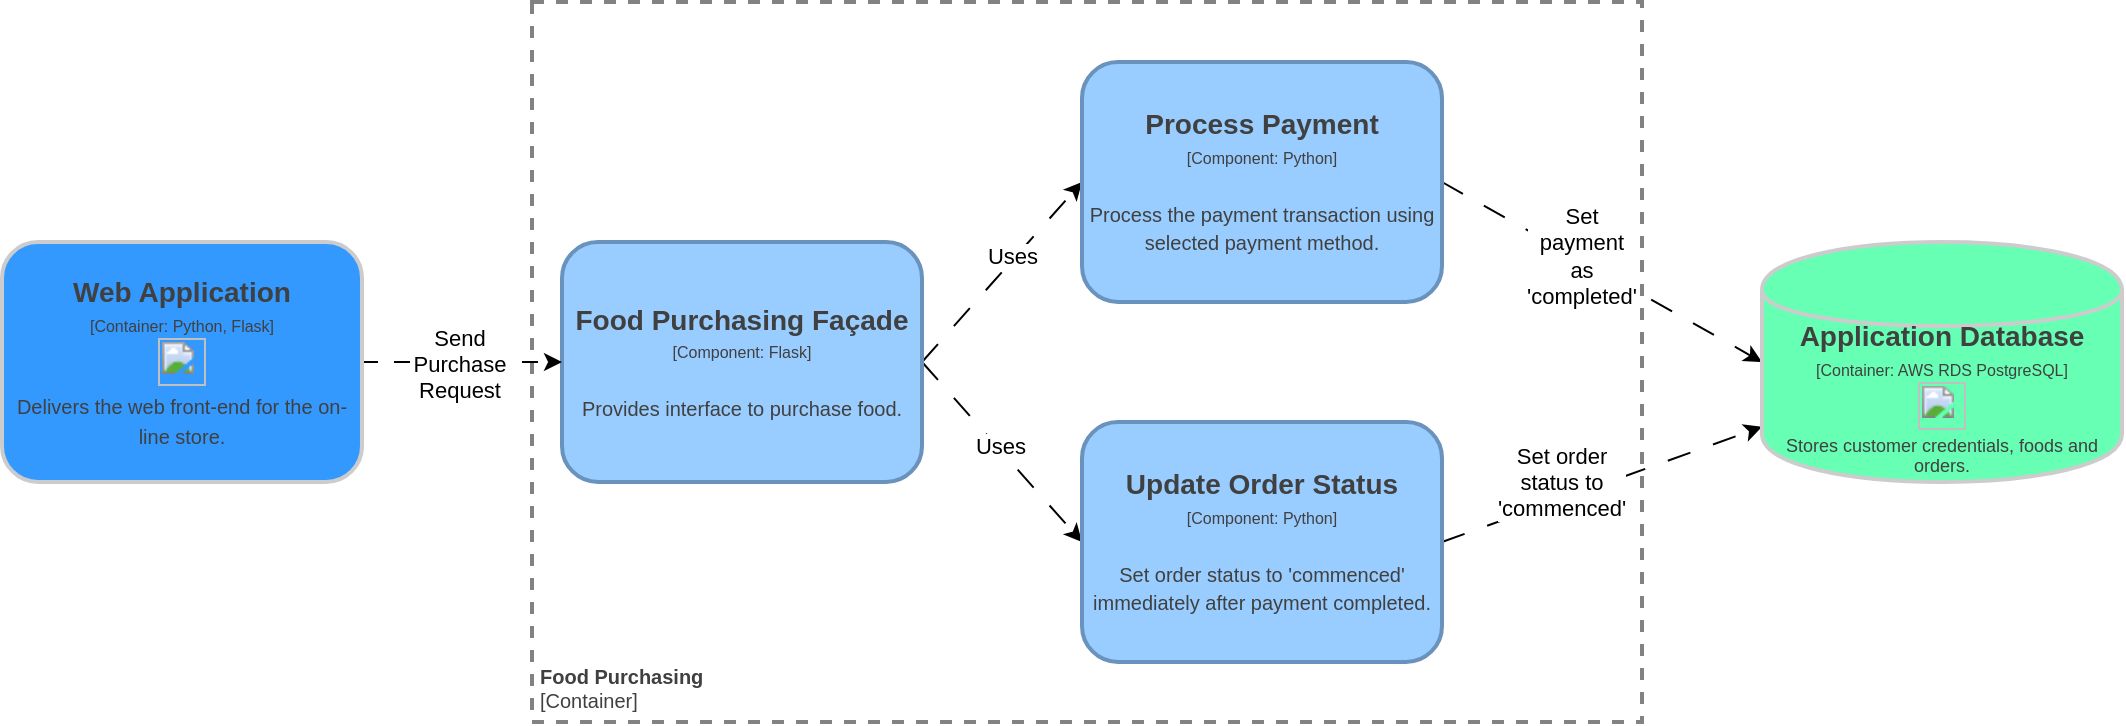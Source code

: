 <mxfile version="24.4.0" type="device">
  <diagram name="Page-1" id="Rh-HeQQqGaOiUNq3bMzJ">
    <mxGraphModel dx="795" dy="537" grid="1" gridSize="10" guides="1" tooltips="1" connect="1" arrows="1" fold="1" page="1" pageScale="1" pageWidth="1169" pageHeight="827" math="0" shadow="0">
      <root>
        <mxCell id="0" />
        <mxCell id="1" parent="0" />
        <object label="&lt;font style=&quot;font-size: 10px&quot;&gt;&lt;b&gt;%name%&lt;/b&gt;&lt;br style=&quot;font-size: 10px&quot;&gt;[Container]&lt;/font&gt;" placeholders="1" name="Food Purchasing" id="rTCtbeZWByj3moGQfVYb-1">
          <mxCell style="rounded=0;whiteSpace=wrap;html=1;strokeColor=#828282;fillColor=none;fontColor=#404040;align=left;labelPosition=center;verticalLabelPosition=middle;verticalAlign=bottom;dashed=1;strokeWidth=2;perimeterSpacing=0;spacing=4;spacingTop=0;fontSize=10;container=0;rotatable=0;metaEdit=1;allowArrows=0;" vertex="1" parent="1">
            <mxGeometry x="325" y="80" width="555" height="360" as="geometry">
              <mxRectangle x="560" y="40" width="110" height="30" as="alternateBounds" />
            </mxGeometry>
          </mxCell>
        </object>
        <mxCell id="rTCtbeZWByj3moGQfVYb-15" style="rounded=0;orthogonalLoop=1;jettySize=auto;html=1;exitX=1;exitY=0.5;exitDx=0;exitDy=0;entryX=0;entryY=0.5;entryDx=0;entryDy=0;dashed=1;dashPattern=12 12;" edge="1" parent="1" source="rTCtbeZWByj3moGQfVYb-2" target="rTCtbeZWByj3moGQfVYb-5">
          <mxGeometry relative="1" as="geometry" />
        </mxCell>
        <mxCell id="rTCtbeZWByj3moGQfVYb-16" value="Uses" style="edgeLabel;html=1;align=center;verticalAlign=middle;resizable=0;points=[];" vertex="1" connectable="0" parent="rTCtbeZWByj3moGQfVYb-15">
          <mxGeometry x="0.149" y="2" relative="1" as="geometry">
            <mxPoint as="offset" />
          </mxGeometry>
        </mxCell>
        <mxCell id="rTCtbeZWByj3moGQfVYb-17" style="rounded=0;orthogonalLoop=1;jettySize=auto;html=1;exitX=1;exitY=0.5;exitDx=0;exitDy=0;entryX=0;entryY=0.5;entryDx=0;entryDy=0;dashed=1;dashPattern=12 12;" edge="1" parent="1" source="rTCtbeZWByj3moGQfVYb-2" target="rTCtbeZWByj3moGQfVYb-6">
          <mxGeometry relative="1" as="geometry" />
        </mxCell>
        <mxCell id="rTCtbeZWByj3moGQfVYb-18" value="Uses" style="edgeLabel;html=1;align=center;verticalAlign=middle;resizable=0;points=[];" vertex="1" connectable="0" parent="rTCtbeZWByj3moGQfVYb-17">
          <mxGeometry x="-0.043" y="2" relative="1" as="geometry">
            <mxPoint x="-1" as="offset" />
          </mxGeometry>
        </mxCell>
        <object label="&lt;div&gt;&lt;span style=&quot;font-size: 14px&quot;&gt;&lt;b&gt;%name%&lt;/b&gt;&lt;/span&gt;&lt;/div&gt;&lt;div&gt;&lt;span style=&quot;font-size: 8px&quot;&gt;[Component: %technology%]&lt;/span&gt;&lt;/div&gt;&lt;div&gt;&lt;span style=&quot;font-size: 8px&quot;&gt;&lt;br&gt;&lt;/span&gt;&lt;/div&gt;&lt;div&gt;&lt;font size=&quot;1&quot;&gt;%description%&lt;/font&gt;&lt;/div&gt;" placeholders="1" name="Food Purchasing Façade" technology="Flask" description="Provides interface to purchase food." id="rTCtbeZWByj3moGQfVYb-2">
          <mxCell style="rounded=1;whiteSpace=wrap;html=1;fillColor=#99CCFF;fontColor=#404040;strokeColor=#6992BD;resizable=0;rotatable=0;strokeWidth=2;metaEdit=1;allowArrows=0;" vertex="1" parent="1">
            <mxGeometry x="340" y="200" width="180" height="120" as="geometry" />
          </mxCell>
        </object>
        <mxCell id="rTCtbeZWByj3moGQfVYb-13" style="rounded=0;orthogonalLoop=1;jettySize=auto;html=1;exitX=1;exitY=0.5;exitDx=0;exitDy=0;entryX=0;entryY=0.5;entryDx=0;entryDy=0;dashed=1;dashPattern=12 12;" edge="1" parent="1" source="rTCtbeZWByj3moGQfVYb-5" target="rTCtbeZWByj3moGQfVYb-8">
          <mxGeometry relative="1" as="geometry" />
        </mxCell>
        <mxCell id="rTCtbeZWByj3moGQfVYb-14" value="Set payment as &#39;completed&#39;" style="edgeLabel;html=1;align=center;verticalAlign=middle;resizable=1;points=[];whiteSpace=wrap;" vertex="1" connectable="0" parent="rTCtbeZWByj3moGQfVYb-13">
          <mxGeometry x="-0.212" y="-1" relative="1" as="geometry">
            <mxPoint x="7" as="offset" />
          </mxGeometry>
        </mxCell>
        <object label="&lt;div&gt;&lt;span style=&quot;font-size: 14px&quot;&gt;&lt;b&gt;%name%&lt;/b&gt;&lt;/span&gt;&lt;/div&gt;&lt;div&gt;&lt;span style=&quot;font-size: 8px&quot;&gt;[Component: %technology%]&lt;/span&gt;&lt;/div&gt;&lt;div&gt;&lt;span style=&quot;font-size: 8px&quot;&gt;&lt;br&gt;&lt;/span&gt;&lt;/div&gt;&lt;div&gt;&lt;font size=&quot;1&quot;&gt;%description%&lt;/font&gt;&lt;/div&gt;" placeholders="1" name="Process Payment" technology="Python" description="Process the payment transaction using selected payment method." id="rTCtbeZWByj3moGQfVYb-5">
          <mxCell style="rounded=1;whiteSpace=wrap;html=1;fillColor=#99CCFF;fontColor=#404040;strokeColor=#6992BD;resizable=0;rotatable=0;strokeWidth=2;metaEdit=1;allowArrows=0;" vertex="1" parent="1">
            <mxGeometry x="600" y="110" width="180" height="120" as="geometry" />
          </mxCell>
        </object>
        <mxCell id="rTCtbeZWByj3moGQfVYb-11" style="rounded=0;orthogonalLoop=1;jettySize=auto;html=1;exitX=1;exitY=0.5;exitDx=0;exitDy=0;dashed=1;dashPattern=12 12;" edge="1" parent="1" source="rTCtbeZWByj3moGQfVYb-6" target="rTCtbeZWByj3moGQfVYb-8">
          <mxGeometry relative="1" as="geometry" />
        </mxCell>
        <mxCell id="rTCtbeZWByj3moGQfVYb-12" value="Set order status to &#39;commenced&#39;" style="edgeLabel;html=1;align=center;verticalAlign=middle;resizable=1;points=[];whiteSpace=wrap;" vertex="1" connectable="0" parent="rTCtbeZWByj3moGQfVYb-11">
          <mxGeometry x="0.415" y="1" relative="1" as="geometry">
            <mxPoint x="-53" y="12" as="offset" />
          </mxGeometry>
        </mxCell>
        <object label="&lt;div&gt;&lt;span style=&quot;font-size: 14px&quot;&gt;&lt;b&gt;%name%&lt;/b&gt;&lt;/span&gt;&lt;/div&gt;&lt;div&gt;&lt;span style=&quot;font-size: 8px&quot;&gt;[Component: %technology%]&lt;/span&gt;&lt;/div&gt;&lt;div&gt;&lt;span style=&quot;font-size: 8px&quot;&gt;&lt;br&gt;&lt;/span&gt;&lt;/div&gt;&lt;div&gt;&lt;font size=&quot;1&quot;&gt;%description%&lt;/font&gt;&lt;/div&gt;" placeholders="1" name="Update Order Status" technology="Python" description="Set order status to &#39;commenced&#39; immediately after payment completed." id="rTCtbeZWByj3moGQfVYb-6">
          <mxCell style="rounded=1;whiteSpace=wrap;html=1;fillColor=#99CCFF;fontColor=#404040;strokeColor=#6992BD;resizable=0;rotatable=0;strokeWidth=2;metaEdit=1;allowArrows=0;" vertex="1" parent="1">
            <mxGeometry x="600" y="290" width="180" height="120" as="geometry" />
          </mxCell>
        </object>
        <mxCell id="rTCtbeZWByj3moGQfVYb-9" style="edgeStyle=orthogonalEdgeStyle;rounded=0;orthogonalLoop=1;jettySize=auto;html=1;exitX=1;exitY=0.5;exitDx=0;exitDy=0;dashed=1;dashPattern=8 8;" edge="1" parent="1" source="rTCtbeZWByj3moGQfVYb-7" target="rTCtbeZWByj3moGQfVYb-2">
          <mxGeometry relative="1" as="geometry" />
        </mxCell>
        <mxCell id="rTCtbeZWByj3moGQfVYb-10" value="Send Purchase Request" style="edgeLabel;html=1;align=center;verticalAlign=middle;resizable=1;points=[];whiteSpace=wrap;" vertex="1" connectable="0" parent="rTCtbeZWByj3moGQfVYb-9">
          <mxGeometry x="-0.02" y="-1" relative="1" as="geometry">
            <mxPoint as="offset" />
          </mxGeometry>
        </mxCell>
        <object label="&lt;div&gt;&lt;span style=&quot;font-size: 14px&quot;&gt;&lt;b&gt;%name%&lt;/b&gt;&lt;/span&gt;&lt;/div&gt;&lt;div&gt;&lt;span style=&quot;font-size: 8px&quot;&gt;[Container: %technology%]&lt;/span&gt;&lt;/div&gt;&lt;div&gt;&lt;span style=&quot;font-size: 8px&quot;&gt;%technology-img-tag%&lt;/span&gt;&lt;/div&gt;&lt;div&gt;&lt;font size=&quot;1&quot;&gt;%description%&lt;/font&gt;&lt;/div&gt;" placeholders="1" name="Web Application" technology="Python, Flask" description="Delivers the web front-end for the on-line store." technology-img-tag="&lt;img src=&quot;https://upload.wikimedia.org/wikipedia/commons/c/c3/Python-logo-notext.svg&quot; width=&quot;24&quot; height=&quot;24&quot;&gt;" id="rTCtbeZWByj3moGQfVYb-7">
          <mxCell style="rounded=1;whiteSpace=wrap;html=1;fillColor=#3399FF;fontColor=#404040;strokeColor=#CCCCCC;resizable=0;rotatable=0;strokeWidth=2;metaEdit=1;allowArrows=0;" vertex="1" parent="1">
            <mxGeometry x="60" y="200" width="180" height="120" as="geometry" />
          </mxCell>
        </object>
        <object label="&lt;div&gt;&lt;b style=&quot;font-size: 14px&quot;&gt;%name%&lt;/b&gt;&lt;br&gt;&lt;/div&gt;&lt;div style=&quot;font-size: 12px&quot;&gt;&lt;font style=&quot;font-size: 8px&quot;&gt;[Container: %technology%]&lt;/font&gt;&lt;/div&gt;&lt;div style=&quot;font-size: 8px&quot;&gt;&lt;font style=&quot;line-height: 9.6px&quot;&gt;%technology-img-tag%&lt;br&gt;&lt;/font&gt;&lt;/div&gt;&lt;div&gt;&lt;font&gt;%description%&lt;/font&gt;&lt;/div&gt;" placeholders="1" name="Application Database" description="Stores customer credentials, foods and orders." technology="AWS RDS PostgreSQL" technology-img-tag="&lt;img src=&quot;https://upload.wikimedia.org/wikipedia/commons/2/29/Postgresql_elephant.svg&quot; width=&quot;24&quot; height=&quot;24&quot;&gt;" id="rTCtbeZWByj3moGQfVYb-8">
          <mxCell style="shape=cylinder;whiteSpace=wrap;html=1;boundedLbl=1;backgroundOutline=1;strokeColor=#CCCCCC;strokeWidth=2;fillColor=#66FFB3;fontSize=9;fontColor=#404040;align=center;resizable=0;rotatable=0;verticalAlign=middle;spacing=2;metaEdit=1;allowArrows=0;" vertex="1" parent="1">
            <mxGeometry x="940" y="200" width="180" height="120" as="geometry" />
          </mxCell>
        </object>
      </root>
    </mxGraphModel>
  </diagram>
</mxfile>
